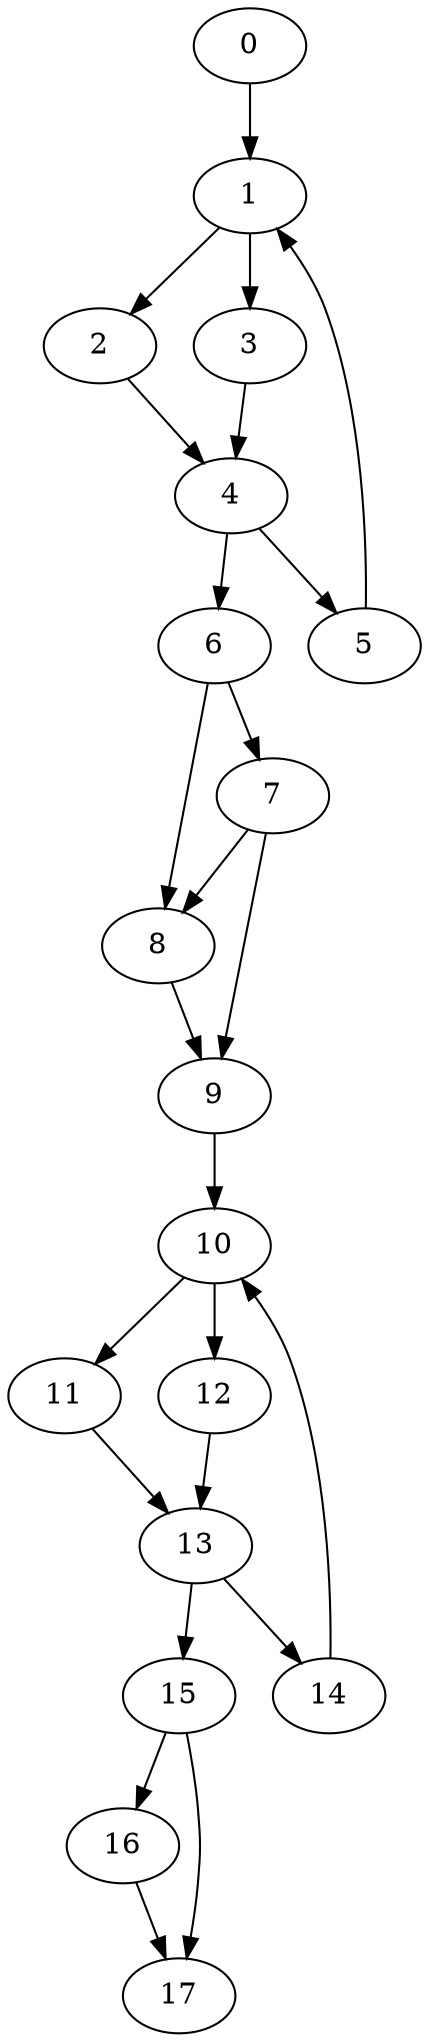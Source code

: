 digraph {
	0
	1
	2
	3
	4
	5
	6
	7
	8
	9
	10
	11
	12
	13
	14
	15
	16
	17
	4 -> 6
	0 -> 1
	5 -> 1
	1 -> 2
	6 -> 7
	11 -> 13
	12 -> 13
	13 -> 14
	13 -> 15
	15 -> 16
	1 -> 3
	2 -> 4
	3 -> 4
	9 -> 10
	14 -> 10
	10 -> 11
	6 -> 8
	7 -> 8
	10 -> 12
	15 -> 17
	16 -> 17
	4 -> 5
	7 -> 9
	8 -> 9
}
